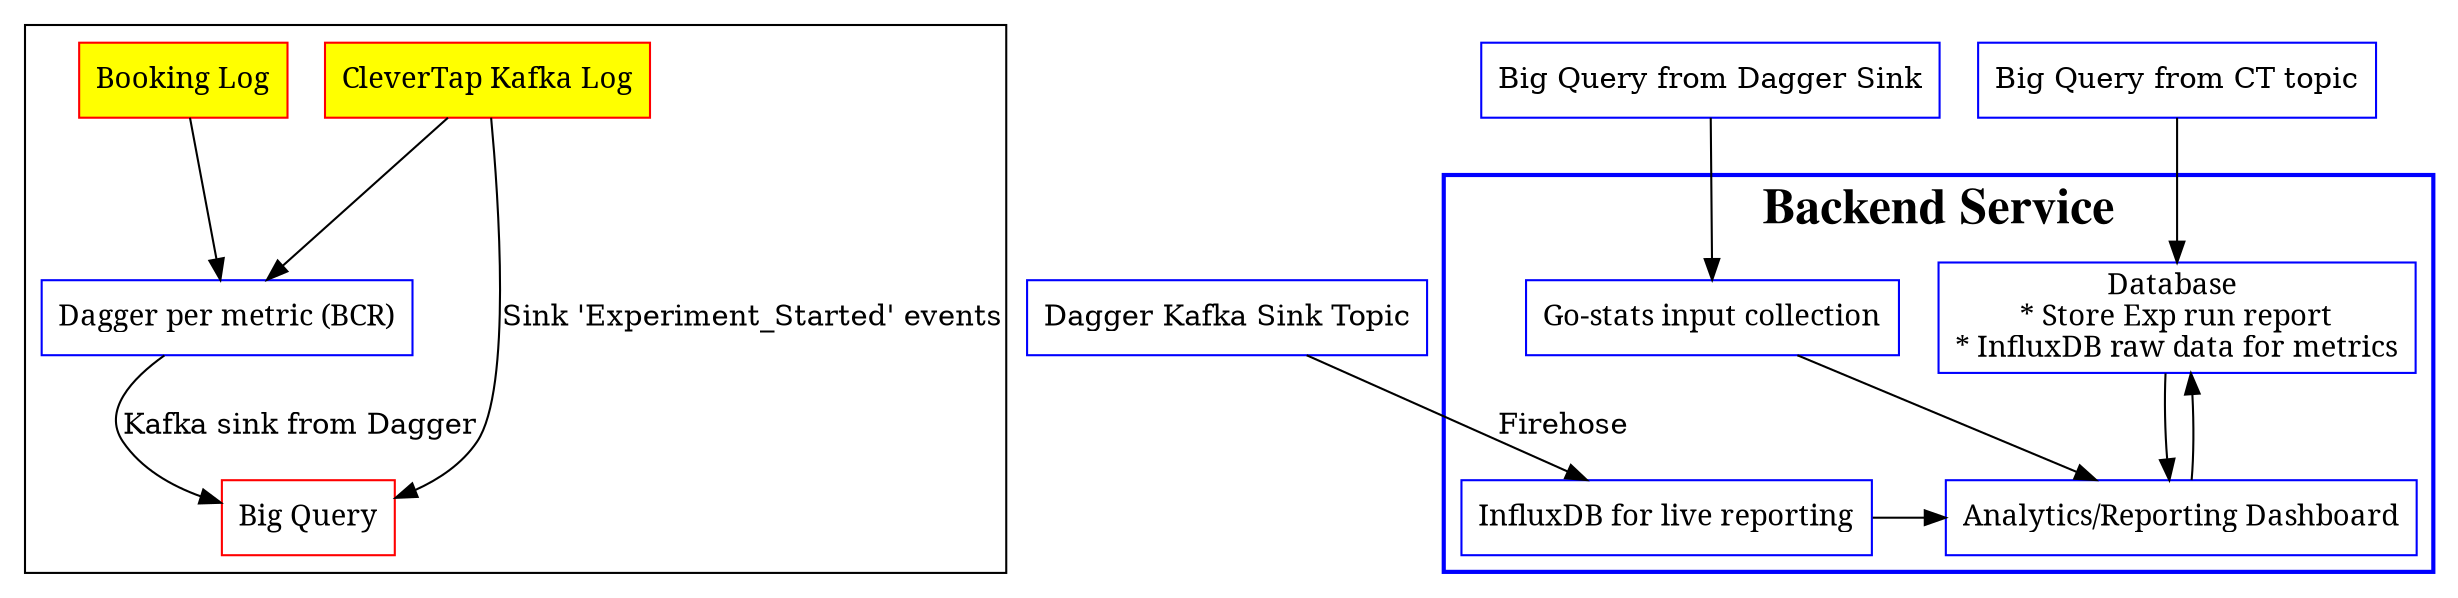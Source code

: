 digraph agg_arch {
        node[shape=record color=blue]
        subgraph cluster_level0 {
        entity1 [fontname="serif" label="CleverTap Kafka Log", color=red, fillcolor=yellow, style=filled];
        entity2 [fontname="serif" label="Booking Log", color=red, fillcolor=yellow, style=filled];
        entity3 [fontname="serif" label="Dagger per metric (BCR)"];
        entity4 [fontname="serif" label="Big Query", color=red];
        // {rank=same; entity3, entity4}
        }

        subgraph cluster_level1 {
            color=blue style=bold fontname="times bold" fontsize=24 label = "Backend Service";
            block1 [fontname="serif" label="Database \n* Store Exp run report\n* InfluxDB raw data for metrics", shape=box];
            block2 [fontname="serif" label="Analytics/Reporting Dashboard", shape=box];
            block3 [fontname="serif" label="InfluxDB for live reporting", shape=box];
            block4 [fontname="serif" label="Go-stats input collection", shape=box];
        {rank=same; block1, block4}
        {rank=same; block2, block3}
        }
        e_block1 [label="Dagger Kafka Sink Topic", shape=box]
        e_block2 [label="Big Query from Dagger Sink", shape=box]
        e_block3 [label="Big Query from CT topic", shape=box]

        entity1->entity3
        entity2->entity3
        entity3->entity4 [label="Kafka sink from Dagger"]
        entity1->entity4 [label="Sink 'Experiment_Started' events"]

        e_block1->block3 [label="Firehose"]
        block3->block2

        e_block2->block4
        block4->block2
        block1->block2
        block2->block1

        e_block3->block1
}

